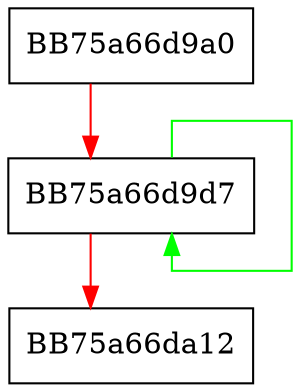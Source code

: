 digraph luaopen_nri {
  node [shape="box"];
  graph [splines=ortho];
  BB75a66d9a0 -> BB75a66d9d7 [color="red"];
  BB75a66d9d7 -> BB75a66d9d7 [color="green"];
  BB75a66d9d7 -> BB75a66da12 [color="red"];
}